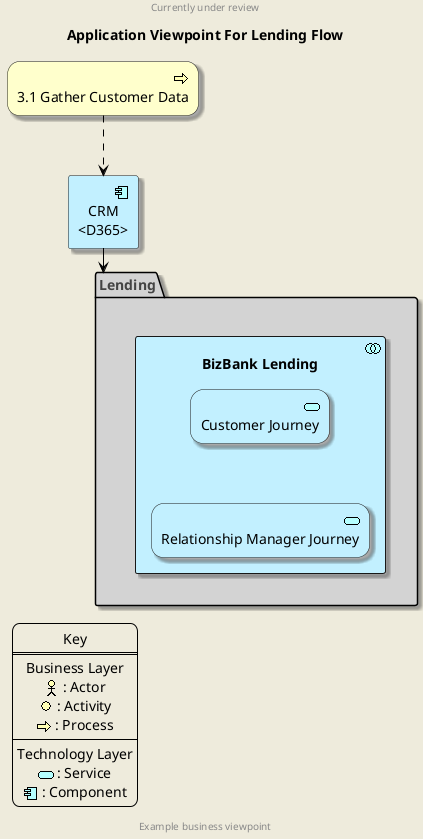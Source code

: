 @startuml

!include <archimate/Archimate>

skinparam shadowing true
skinparam backgroundColor #EEEBDC
skinparam ArrowColor black
skinparam noteBorderColor black
skinparam rectangle<<behavior>> {
	roundCorner 25
}

sprite $bProcess jar:archimate/business-process
sprite $bActor jar:archimate/business-actor
sprite $bActivity jar:archimate/business-activity
sprite $aService jar:archimate/application-service
sprite $aComponent jar:archimate/application-component
sprite $aCollaboration jar:archimate/application-collaboration

header
Currently under review
endheader

title Application Viewpoint For Lending Flow

'==============================================

Business_Process(GCD, "3.1 Gather Customer Data")
rectangle "CRM\n<D365>" as CRM <<$aComponent>> #Application

Group(LDN, "Lending"){
    rectangle "BizBank Lending" as BBL <<$aCollaboration>> #Application{
        Application_Service(CJ, "Customer Journey")
        Application_Service(RMJ, "Relationship Manager Journey")
    }
}

GCD .d.> CRM
CRM -d-> LDN
CJ -[hidden]- RMJ

legend left
Key
====
Business Layer
<$bActor> : Actor
<$bActivity> : Activity
<$bProcess> : Process
----
Technology Layer
<$aService> : Service
<$aComponent> : Component
endlegend

center footer Example business viewpoint

@enduml
